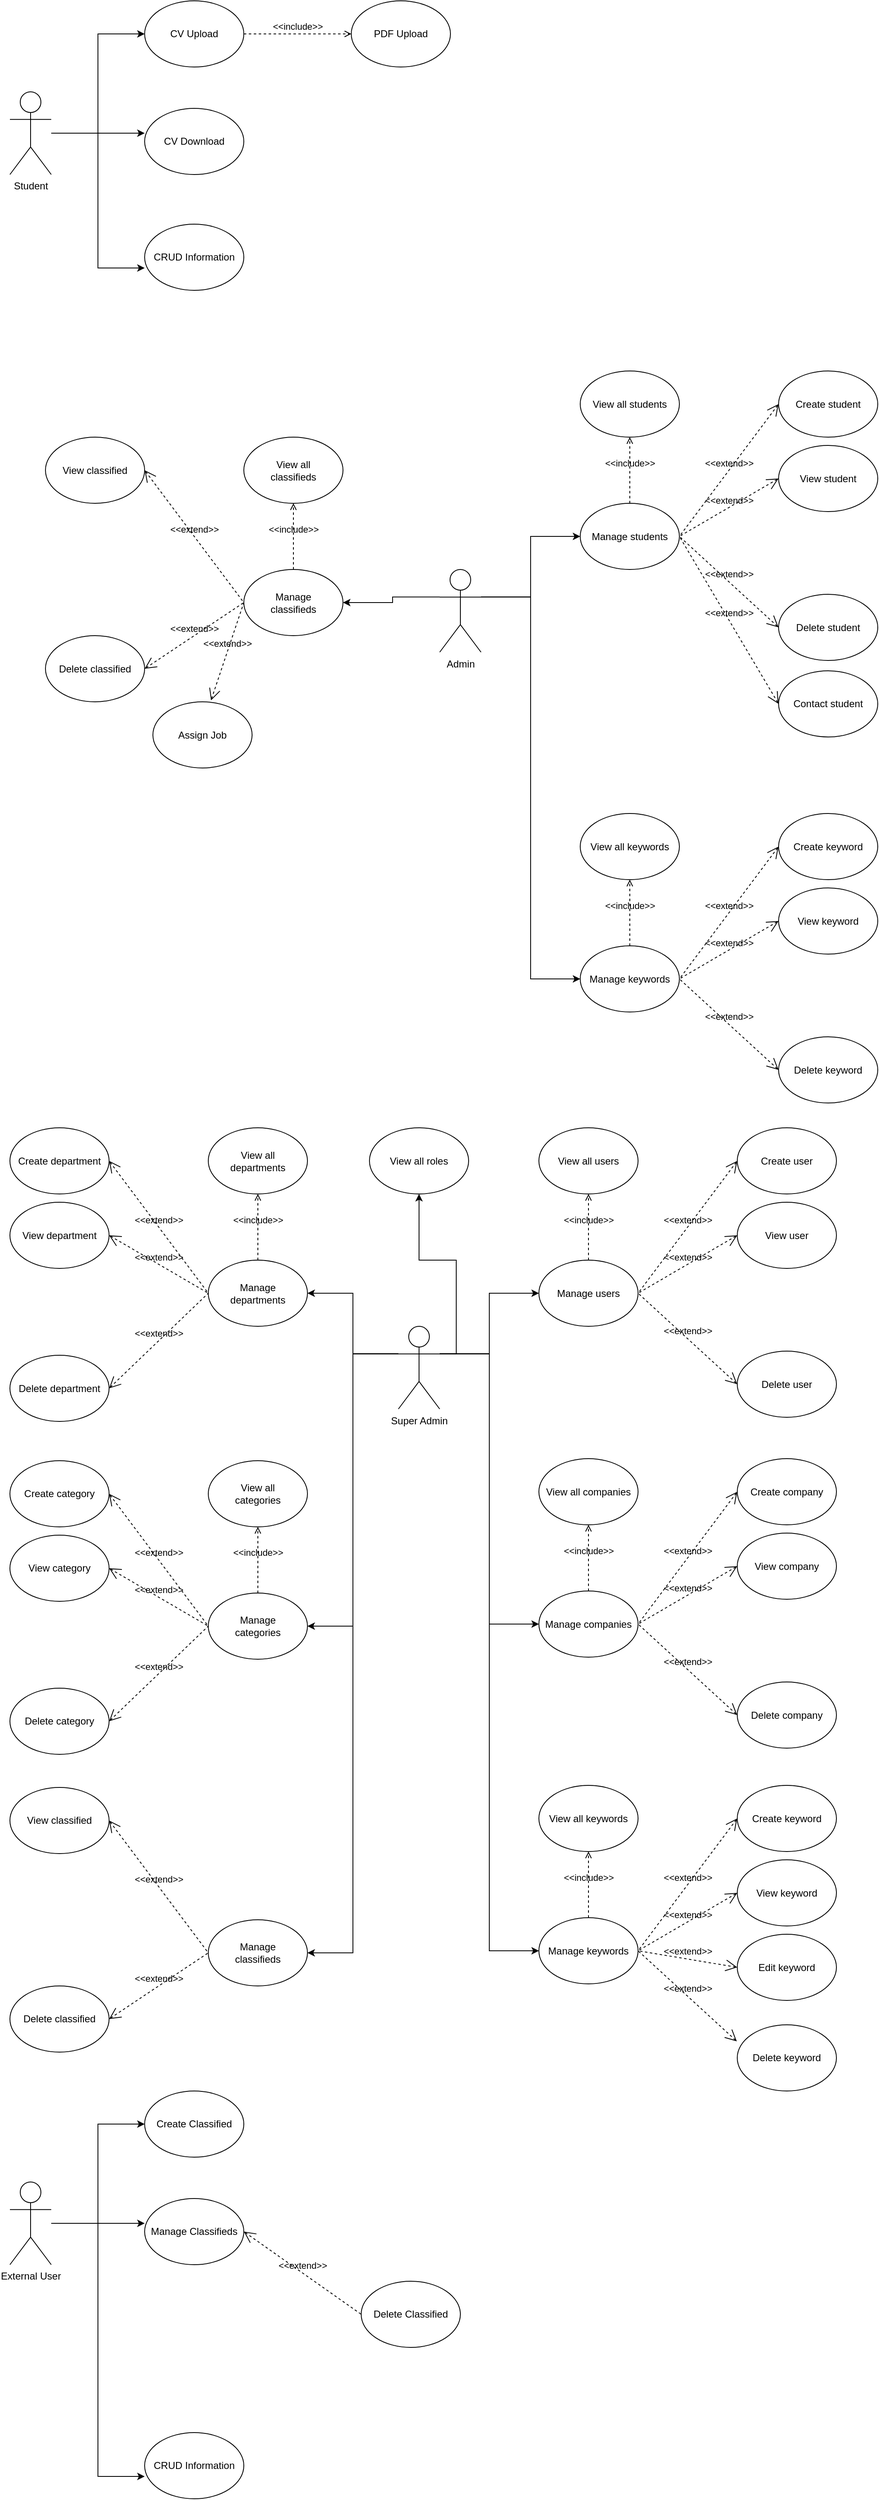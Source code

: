 <mxfile version="10.8.4" type="device"><diagram name="Page-1" id="e7e014a7-5840-1c2e-5031-d8a46d1fe8dd"><mxGraphModel dx="2563" dy="721" grid="1" gridSize="10" guides="1" tooltips="1" connect="1" arrows="1" fold="1" page="1" pageScale="1" pageWidth="1169" pageHeight="826" background="#ffffff" math="0" shadow="0"><root><mxCell id="0"/><mxCell id="1" parent="0"/><mxCell id="BRGTrVqruao4E9yqLF0h-58" style="edgeStyle=orthogonalEdgeStyle;rounded=0;orthogonalLoop=1;jettySize=auto;html=1;entryX=0;entryY=0.5;entryDx=0;entryDy=0;" parent="1" source="BRGTrVqruao4E9yqLF0h-42" target="BRGTrVqruao4E9yqLF0h-54" edge="1"><mxGeometry relative="1" as="geometry"/></mxCell><mxCell id="BRGTrVqruao4E9yqLF0h-59" style="edgeStyle=orthogonalEdgeStyle;rounded=0;orthogonalLoop=1;jettySize=auto;html=1;entryX=0;entryY=0.663;entryDx=0;entryDy=0;entryPerimeter=0;" parent="1" source="BRGTrVqruao4E9yqLF0h-42" target="BRGTrVqruao4E9yqLF0h-53" edge="1"><mxGeometry relative="1" as="geometry"/></mxCell><mxCell id="BRGTrVqruao4E9yqLF0h-61" style="edgeStyle=orthogonalEdgeStyle;rounded=0;orthogonalLoop=1;jettySize=auto;html=1;entryX=0;entryY=0.375;entryDx=0;entryDy=0;entryPerimeter=0;" parent="1" source="BRGTrVqruao4E9yqLF0h-42" target="BRGTrVqruao4E9yqLF0h-55" edge="1"><mxGeometry relative="1" as="geometry"/></mxCell><mxCell id="BRGTrVqruao4E9yqLF0h-42" value="Student" style="shape=umlActor;verticalLabelPosition=bottom;labelBackgroundColor=#ffffff;verticalAlign=top;html=1;" parent="1" vertex="1"><mxGeometry x="-1143" y="140" width="50" height="100" as="geometry"/></mxCell><mxCell id="BRGTrVqruao4E9yqLF0h-53" value="CRUD Information" style="ellipse;whiteSpace=wrap;html=1;" parent="1" vertex="1"><mxGeometry x="-980" y="300" width="120" height="80" as="geometry"/></mxCell><mxCell id="BRGTrVqruao4E9yqLF0h-54" value="CV Upload" style="ellipse;whiteSpace=wrap;html=1;" parent="1" vertex="1"><mxGeometry x="-980" y="30" width="120" height="80" as="geometry"/></mxCell><mxCell id="BRGTrVqruao4E9yqLF0h-55" value="&lt;div&gt;CV Download&lt;/div&gt;" style="ellipse;whiteSpace=wrap;html=1;" parent="1" vertex="1"><mxGeometry x="-980" y="160" width="120" height="80" as="geometry"/></mxCell><mxCell id="BRGTrVqruao4E9yqLF0h-63" value="PDF Upload" style="ellipse;whiteSpace=wrap;html=1;" parent="1" vertex="1"><mxGeometry x="-730" y="30" width="120" height="80" as="geometry"/></mxCell><mxCell id="BRGTrVqruao4E9yqLF0h-68" value="&amp;lt;&amp;lt;include&amp;gt;&amp;gt;" style="edgeStyle=none;html=1;endArrow=open;verticalAlign=bottom;dashed=1;labelBackgroundColor=none;" parent="1" edge="1"><mxGeometry width="160" relative="1" as="geometry"><mxPoint x="-860" y="70" as="sourcePoint"/><mxPoint x="-730" y="70" as="targetPoint"/></mxGeometry></mxCell><mxCell id="poXAN6P7dHMMo7zErkL7-93" style="edgeStyle=orthogonalEdgeStyle;rounded=0;orthogonalLoop=1;jettySize=auto;html=1;exitX=1;exitY=0.333;exitDx=0;exitDy=0;exitPerimeter=0;" parent="1" source="poXAN6P7dHMMo7zErkL7-2" target="poXAN6P7dHMMo7zErkL7-3" edge="1"><mxGeometry relative="1" as="geometry"/></mxCell><mxCell id="poXAN6P7dHMMo7zErkL7-94" style="edgeStyle=orthogonalEdgeStyle;rounded=0;orthogonalLoop=1;jettySize=auto;html=1;exitX=1;exitY=0.333;exitDx=0;exitDy=0;exitPerimeter=0;entryX=0;entryY=0.5;entryDx=0;entryDy=0;" parent="1" source="poXAN6P7dHMMo7zErkL7-2" target="poXAN6P7dHMMo7zErkL7-26" edge="1"><mxGeometry relative="1" as="geometry"/></mxCell><mxCell id="poXAN6P7dHMMo7zErkL7-95" style="edgeStyle=orthogonalEdgeStyle;rounded=0;orthogonalLoop=1;jettySize=auto;html=1;exitX=1;exitY=0.333;exitDx=0;exitDy=0;exitPerimeter=0;entryX=0;entryY=0.5;entryDx=0;entryDy=0;" parent="1" source="poXAN6P7dHMMo7zErkL7-2" target="poXAN6P7dHMMo7zErkL7-60" edge="1"><mxGeometry relative="1" as="geometry"/></mxCell><mxCell id="poXAN6P7dHMMo7zErkL7-96" style="edgeStyle=orthogonalEdgeStyle;rounded=0;orthogonalLoop=1;jettySize=auto;html=1;exitX=0;exitY=0.333;exitDx=0;exitDy=0;exitPerimeter=0;entryX=1;entryY=0.5;entryDx=0;entryDy=0;" parent="1" source="poXAN6P7dHMMo7zErkL7-2" target="poXAN6P7dHMMo7zErkL7-38" edge="1"><mxGeometry relative="1" as="geometry"/></mxCell><mxCell id="poXAN6P7dHMMo7zErkL7-97" style="edgeStyle=orthogonalEdgeStyle;rounded=0;orthogonalLoop=1;jettySize=auto;html=1;exitX=0;exitY=0.333;exitDx=0;exitDy=0;exitPerimeter=0;entryX=1;entryY=0.5;entryDx=0;entryDy=0;" parent="1" source="poXAN6P7dHMMo7zErkL7-2" target="poXAN6P7dHMMo7zErkL7-49" edge="1"><mxGeometry relative="1" as="geometry"/></mxCell><mxCell id="poXAN6P7dHMMo7zErkL7-100" style="edgeStyle=orthogonalEdgeStyle;rounded=0;orthogonalLoop=1;jettySize=auto;html=1;exitX=0;exitY=0.333;exitDx=0;exitDy=0;exitPerimeter=0;entryX=1;entryY=0.5;entryDx=0;entryDy=0;" parent="1" source="poXAN6P7dHMMo7zErkL7-2" target="poXAN6P7dHMMo7zErkL7-71" edge="1"><mxGeometry relative="1" as="geometry"/></mxCell><mxCell id="poXAN6P7dHMMo7zErkL7-102" style="edgeStyle=orthogonalEdgeStyle;rounded=0;orthogonalLoop=1;jettySize=auto;html=1;exitX=1;exitY=0.333;exitDx=0;exitDy=0;exitPerimeter=0;entryX=0.5;entryY=1;entryDx=0;entryDy=0;" parent="1" source="poXAN6P7dHMMo7zErkL7-2" target="poXAN6P7dHMMo7zErkL7-37" edge="1"><mxGeometry relative="1" as="geometry"/></mxCell><mxCell id="poXAN6P7dHMMo7zErkL7-2" value="Super Admin" style="shape=umlActor;verticalLabelPosition=bottom;labelBackgroundColor=#ffffff;verticalAlign=top;html=1;" parent="1" vertex="1"><mxGeometry x="-673" y="1632.5" width="50" height="100" as="geometry"/></mxCell><mxCell id="poXAN6P7dHMMo7zErkL7-3" value="Manage users" style="ellipse;whiteSpace=wrap;html=1;" parent="1" vertex="1"><mxGeometry x="-503" y="1552.5" width="120" height="80" as="geometry"/></mxCell><mxCell id="poXAN6P7dHMMo7zErkL7-4" value="Create user" style="ellipse;whiteSpace=wrap;html=1;" parent="1" vertex="1"><mxGeometry x="-263" y="1392.5" width="120" height="80" as="geometry"/></mxCell><mxCell id="poXAN6P7dHMMo7zErkL7-6" value="Delete user" style="ellipse;whiteSpace=wrap;html=1;" parent="1" vertex="1"><mxGeometry x="-263" y="1662.5" width="120" height="80" as="geometry"/></mxCell><mxCell id="poXAN6P7dHMMo7zErkL7-7" value="View all users" style="ellipse;whiteSpace=wrap;html=1;" parent="1" vertex="1"><mxGeometry x="-503" y="1392.5" width="120" height="80" as="geometry"/></mxCell><mxCell id="poXAN6P7dHMMo7zErkL7-8" value="View user" style="ellipse;whiteSpace=wrap;html=1;" parent="1" vertex="1"><mxGeometry x="-263" y="1482.5" width="120" height="80" as="geometry"/></mxCell><mxCell id="poXAN6P7dHMMo7zErkL7-20" value="&amp;lt;&amp;lt;extend&amp;gt;&amp;gt;" style="edgeStyle=none;html=1;startArrow=open;endArrow=none;startSize=12;verticalAlign=bottom;dashed=1;labelBackgroundColor=none;entryX=1;entryY=0.5;entryDx=0;entryDy=0;exitX=0;exitY=0.5;exitDx=0;exitDy=0;" parent="1" source="poXAN6P7dHMMo7zErkL7-4" target="poXAN6P7dHMMo7zErkL7-3" edge="1"><mxGeometry width="160" relative="1" as="geometry"><mxPoint x="-523" y="1362.5" as="sourcePoint"/><mxPoint x="-383" y="1362.5" as="targetPoint"/></mxGeometry></mxCell><mxCell id="poXAN6P7dHMMo7zErkL7-21" value="&amp;lt;&amp;lt;extend&amp;gt;&amp;gt;" style="edgeStyle=none;html=1;startArrow=open;endArrow=none;startSize=12;verticalAlign=bottom;dashed=1;labelBackgroundColor=none;entryX=1;entryY=0.5;entryDx=0;entryDy=0;exitX=0;exitY=0.5;exitDx=0;exitDy=0;" parent="1" source="poXAN6P7dHMMo7zErkL7-8" target="poXAN6P7dHMMo7zErkL7-3" edge="1"><mxGeometry width="160" relative="1" as="geometry"><mxPoint x="-293" y="1442.5" as="sourcePoint"/><mxPoint x="-373" y="1602.5" as="targetPoint"/></mxGeometry></mxCell><mxCell id="poXAN6P7dHMMo7zErkL7-23" value="&amp;lt;&amp;lt;extend&amp;gt;&amp;gt;" style="edgeStyle=none;html=1;startArrow=open;endArrow=none;startSize=12;verticalAlign=bottom;dashed=1;labelBackgroundColor=none;entryX=1;entryY=0.5;entryDx=0;entryDy=0;exitX=0;exitY=0.5;exitDx=0;exitDy=0;" parent="1" source="poXAN6P7dHMMo7zErkL7-6" target="poXAN6P7dHMMo7zErkL7-3" edge="1"><mxGeometry width="160" relative="1" as="geometry"><mxPoint x="-293" y="1622.5" as="sourcePoint"/><mxPoint x="-373" y="1602.5" as="targetPoint"/></mxGeometry></mxCell><mxCell id="poXAN6P7dHMMo7zErkL7-25" value="&amp;lt;&amp;lt;include&amp;gt;&amp;gt;" style="edgeStyle=none;html=1;endArrow=open;verticalAlign=bottom;dashed=1;labelBackgroundColor=none;exitX=0.5;exitY=0;exitDx=0;exitDy=0;entryX=0.5;entryY=1;entryDx=0;entryDy=0;" parent="1" source="poXAN6P7dHMMo7zErkL7-3" target="poXAN6P7dHMMo7zErkL7-7" edge="1"><mxGeometry width="160" relative="1" as="geometry"><mxPoint x="-433" y="1322" as="sourcePoint"/><mxPoint x="-303" y="1322" as="targetPoint"/></mxGeometry></mxCell><mxCell id="poXAN6P7dHMMo7zErkL7-26" value="Manage companies" style="ellipse;whiteSpace=wrap;html=1;" parent="1" vertex="1"><mxGeometry x="-503" y="1952.5" width="120" height="80" as="geometry"/></mxCell><mxCell id="poXAN6P7dHMMo7zErkL7-27" value="Create company" style="ellipse;whiteSpace=wrap;html=1;" parent="1" vertex="1"><mxGeometry x="-263" y="1792.5" width="120" height="80" as="geometry"/></mxCell><mxCell id="poXAN6P7dHMMo7zErkL7-29" value="Delete company" style="ellipse;whiteSpace=wrap;html=1;" parent="1" vertex="1"><mxGeometry x="-263" y="2062.5" width="120" height="80" as="geometry"/></mxCell><mxCell id="poXAN6P7dHMMo7zErkL7-30" value="View all companies" style="ellipse;whiteSpace=wrap;html=1;" parent="1" vertex="1"><mxGeometry x="-503" y="1792.5" width="120" height="80" as="geometry"/></mxCell><mxCell id="poXAN6P7dHMMo7zErkL7-31" value="View company" style="ellipse;whiteSpace=wrap;html=1;" parent="1" vertex="1"><mxGeometry x="-263" y="1882.5" width="120" height="80" as="geometry"/></mxCell><mxCell id="poXAN6P7dHMMo7zErkL7-32" value="&amp;lt;&amp;lt;extend&amp;gt;&amp;gt;" style="edgeStyle=none;html=1;startArrow=open;endArrow=none;startSize=12;verticalAlign=bottom;dashed=1;labelBackgroundColor=none;entryX=1;entryY=0.5;entryDx=0;entryDy=0;exitX=0;exitY=0.5;exitDx=0;exitDy=0;" parent="1" source="poXAN6P7dHMMo7zErkL7-27" target="poXAN6P7dHMMo7zErkL7-26" edge="1"><mxGeometry width="160" relative="1" as="geometry"><mxPoint x="-523" y="1762.5" as="sourcePoint"/><mxPoint x="-383" y="1762.5" as="targetPoint"/></mxGeometry></mxCell><mxCell id="poXAN6P7dHMMo7zErkL7-33" value="&amp;lt;&amp;lt;extend&amp;gt;&amp;gt;" style="edgeStyle=none;html=1;startArrow=open;endArrow=none;startSize=12;verticalAlign=bottom;dashed=1;labelBackgroundColor=none;entryX=1;entryY=0.5;entryDx=0;entryDy=0;exitX=0;exitY=0.5;exitDx=0;exitDy=0;" parent="1" source="poXAN6P7dHMMo7zErkL7-31" target="poXAN6P7dHMMo7zErkL7-26" edge="1"><mxGeometry width="160" relative="1" as="geometry"><mxPoint x="-293" y="1842.5" as="sourcePoint"/><mxPoint x="-373" y="2002.5" as="targetPoint"/></mxGeometry></mxCell><mxCell id="poXAN6P7dHMMo7zErkL7-35" value="&amp;lt;&amp;lt;extend&amp;gt;&amp;gt;" style="edgeStyle=none;html=1;startArrow=open;endArrow=none;startSize=12;verticalAlign=bottom;dashed=1;labelBackgroundColor=none;entryX=1;entryY=0.5;entryDx=0;entryDy=0;exitX=0;exitY=0.5;exitDx=0;exitDy=0;" parent="1" source="poXAN6P7dHMMo7zErkL7-29" target="poXAN6P7dHMMo7zErkL7-26" edge="1"><mxGeometry width="160" relative="1" as="geometry"><mxPoint x="-293" y="2022.5" as="sourcePoint"/><mxPoint x="-373" y="2002.5" as="targetPoint"/></mxGeometry></mxCell><mxCell id="poXAN6P7dHMMo7zErkL7-36" value="&amp;lt;&amp;lt;include&amp;gt;&amp;gt;" style="edgeStyle=none;html=1;endArrow=open;verticalAlign=bottom;dashed=1;labelBackgroundColor=none;exitX=0.5;exitY=0;exitDx=0;exitDy=0;entryX=0.5;entryY=1;entryDx=0;entryDy=0;" parent="1" source="poXAN6P7dHMMo7zErkL7-26" target="poXAN6P7dHMMo7zErkL7-30" edge="1"><mxGeometry width="160" relative="1" as="geometry"><mxPoint x="-433" y="1722" as="sourcePoint"/><mxPoint x="-303" y="1722" as="targetPoint"/></mxGeometry></mxCell><mxCell id="poXAN6P7dHMMo7zErkL7-37" value="View all roles" style="ellipse;whiteSpace=wrap;html=1;" parent="1" vertex="1"><mxGeometry x="-708" y="1392.5" width="120" height="80" as="geometry"/></mxCell><mxCell id="poXAN6P7dHMMo7zErkL7-38" value="Manage&lt;br&gt;departments" style="ellipse;whiteSpace=wrap;html=1;" parent="1" vertex="1"><mxGeometry x="-903" y="1552.5" width="120" height="80" as="geometry"/></mxCell><mxCell id="poXAN6P7dHMMo7zErkL7-39" value="Create department" style="ellipse;whiteSpace=wrap;html=1;" parent="1" vertex="1"><mxGeometry x="-1143" y="1392.5" width="120" height="80" as="geometry"/></mxCell><mxCell id="poXAN6P7dHMMo7zErkL7-41" value="Delete department" style="ellipse;whiteSpace=wrap;html=1;" parent="1" vertex="1"><mxGeometry x="-1143" y="1667.5" width="120" height="80" as="geometry"/></mxCell><mxCell id="poXAN6P7dHMMo7zErkL7-42" value="View all&lt;br&gt;departments" style="ellipse;whiteSpace=wrap;html=1;" parent="1" vertex="1"><mxGeometry x="-903" y="1392.5" width="120" height="80" as="geometry"/></mxCell><mxCell id="poXAN6P7dHMMo7zErkL7-43" value="View department" style="ellipse;whiteSpace=wrap;html=1;" parent="1" vertex="1"><mxGeometry x="-1143" y="1482.5" width="120" height="80" as="geometry"/></mxCell><mxCell id="poXAN6P7dHMMo7zErkL7-44" value="&amp;lt;&amp;lt;extend&amp;gt;&amp;gt;" style="edgeStyle=none;html=1;startArrow=open;endArrow=none;startSize=12;verticalAlign=bottom;dashed=1;labelBackgroundColor=none;entryX=0;entryY=0.5;entryDx=0;entryDy=0;exitX=1;exitY=0.5;exitDx=0;exitDy=0;" parent="1" source="poXAN6P7dHMMo7zErkL7-39" target="poXAN6P7dHMMo7zErkL7-38" edge="1"><mxGeometry width="160" relative="1" as="geometry"><mxPoint x="-923" y="1362.5" as="sourcePoint"/><mxPoint x="-783" y="1362.5" as="targetPoint"/></mxGeometry></mxCell><mxCell id="poXAN6P7dHMMo7zErkL7-45" value="&amp;lt;&amp;lt;extend&amp;gt;&amp;gt;" style="edgeStyle=none;html=1;startArrow=open;endArrow=none;startSize=12;verticalAlign=bottom;dashed=1;labelBackgroundColor=none;entryX=0;entryY=0.5;entryDx=0;entryDy=0;exitX=1;exitY=0.5;exitDx=0;exitDy=0;" parent="1" source="poXAN6P7dHMMo7zErkL7-43" target="poXAN6P7dHMMo7zErkL7-38" edge="1"><mxGeometry width="160" relative="1" as="geometry"><mxPoint x="-693" y="1442.5" as="sourcePoint"/><mxPoint x="-773" y="1602.5" as="targetPoint"/></mxGeometry></mxCell><mxCell id="poXAN6P7dHMMo7zErkL7-47" value="&amp;lt;&amp;lt;extend&amp;gt;&amp;gt;" style="edgeStyle=none;html=1;startArrow=open;endArrow=none;startSize=12;verticalAlign=bottom;dashed=1;labelBackgroundColor=none;entryX=0;entryY=0.5;entryDx=0;entryDy=0;exitX=1;exitY=0.5;exitDx=0;exitDy=0;" parent="1" source="poXAN6P7dHMMo7zErkL7-41" target="poXAN6P7dHMMo7zErkL7-38" edge="1"><mxGeometry width="160" relative="1" as="geometry"><mxPoint x="-693" y="1622.5" as="sourcePoint"/><mxPoint x="-773" y="1602.5" as="targetPoint"/></mxGeometry></mxCell><mxCell id="poXAN6P7dHMMo7zErkL7-48" value="&amp;lt;&amp;lt;include&amp;gt;&amp;gt;" style="edgeStyle=none;html=1;endArrow=open;verticalAlign=bottom;dashed=1;labelBackgroundColor=none;exitX=0.5;exitY=0;exitDx=0;exitDy=0;entryX=0.5;entryY=1;entryDx=0;entryDy=0;" parent="1" source="poXAN6P7dHMMo7zErkL7-38" target="poXAN6P7dHMMo7zErkL7-42" edge="1"><mxGeometry width="160" relative="1" as="geometry"><mxPoint x="-833" y="1322" as="sourcePoint"/><mxPoint x="-703" y="1322" as="targetPoint"/></mxGeometry></mxCell><mxCell id="poXAN6P7dHMMo7zErkL7-49" value="Manage&lt;br&gt;categories" style="ellipse;whiteSpace=wrap;html=1;" parent="1" vertex="1"><mxGeometry x="-903" y="1955" width="120" height="80" as="geometry"/></mxCell><mxCell id="poXAN6P7dHMMo7zErkL7-50" value="Create category" style="ellipse;whiteSpace=wrap;html=1;" parent="1" vertex="1"><mxGeometry x="-1143" y="1795" width="120" height="80" as="geometry"/></mxCell><mxCell id="poXAN6P7dHMMo7zErkL7-52" value="Delete category" style="ellipse;whiteSpace=wrap;html=1;" parent="1" vertex="1"><mxGeometry x="-1143" y="2070" width="120" height="80" as="geometry"/></mxCell><mxCell id="poXAN6P7dHMMo7zErkL7-53" value="View all&lt;br&gt;categories" style="ellipse;whiteSpace=wrap;html=1;" parent="1" vertex="1"><mxGeometry x="-903" y="1795" width="120" height="80" as="geometry"/></mxCell><mxCell id="poXAN6P7dHMMo7zErkL7-54" value="View category" style="ellipse;whiteSpace=wrap;html=1;" parent="1" vertex="1"><mxGeometry x="-1143" y="1885" width="120" height="80" as="geometry"/></mxCell><mxCell id="poXAN6P7dHMMo7zErkL7-55" value="&amp;lt;&amp;lt;extend&amp;gt;&amp;gt;" style="edgeStyle=none;html=1;startArrow=open;endArrow=none;startSize=12;verticalAlign=bottom;dashed=1;labelBackgroundColor=none;entryX=0;entryY=0.5;entryDx=0;entryDy=0;exitX=1;exitY=0.5;exitDx=0;exitDy=0;" parent="1" source="poXAN6P7dHMMo7zErkL7-50" target="poXAN6P7dHMMo7zErkL7-49" edge="1"><mxGeometry width="160" relative="1" as="geometry"><mxPoint x="-923" y="1765" as="sourcePoint"/><mxPoint x="-783" y="1765" as="targetPoint"/></mxGeometry></mxCell><mxCell id="poXAN6P7dHMMo7zErkL7-56" value="&amp;lt;&amp;lt;extend&amp;gt;&amp;gt;" style="edgeStyle=none;html=1;startArrow=open;endArrow=none;startSize=12;verticalAlign=bottom;dashed=1;labelBackgroundColor=none;entryX=0;entryY=0.5;entryDx=0;entryDy=0;exitX=1;exitY=0.5;exitDx=0;exitDy=0;" parent="1" source="poXAN6P7dHMMo7zErkL7-54" target="poXAN6P7dHMMo7zErkL7-49" edge="1"><mxGeometry width="160" relative="1" as="geometry"><mxPoint x="-693" y="1845" as="sourcePoint"/><mxPoint x="-773" y="2005" as="targetPoint"/></mxGeometry></mxCell><mxCell id="poXAN6P7dHMMo7zErkL7-58" value="&amp;lt;&amp;lt;extend&amp;gt;&amp;gt;" style="edgeStyle=none;html=1;startArrow=open;endArrow=none;startSize=12;verticalAlign=bottom;dashed=1;labelBackgroundColor=none;entryX=0;entryY=0.5;entryDx=0;entryDy=0;exitX=1;exitY=0.5;exitDx=0;exitDy=0;" parent="1" source="poXAN6P7dHMMo7zErkL7-52" target="poXAN6P7dHMMo7zErkL7-49" edge="1"><mxGeometry width="160" relative="1" as="geometry"><mxPoint x="-693" y="2025" as="sourcePoint"/><mxPoint x="-773" y="2005" as="targetPoint"/></mxGeometry></mxCell><mxCell id="poXAN6P7dHMMo7zErkL7-59" value="&amp;lt;&amp;lt;include&amp;gt;&amp;gt;" style="edgeStyle=none;html=1;endArrow=open;verticalAlign=bottom;dashed=1;labelBackgroundColor=none;exitX=0.5;exitY=0;exitDx=0;exitDy=0;entryX=0.5;entryY=1;entryDx=0;entryDy=0;" parent="1" source="poXAN6P7dHMMo7zErkL7-49" target="poXAN6P7dHMMo7zErkL7-53" edge="1"><mxGeometry width="160" relative="1" as="geometry"><mxPoint x="-833" y="1724.5" as="sourcePoint"/><mxPoint x="-703" y="1724.5" as="targetPoint"/></mxGeometry></mxCell><mxCell id="poXAN6P7dHMMo7zErkL7-60" value="Manage keywords" style="ellipse;whiteSpace=wrap;html=1;" parent="1" vertex="1"><mxGeometry x="-503" y="2347.5" width="120" height="80" as="geometry"/></mxCell><mxCell id="poXAN6P7dHMMo7zErkL7-61" value="Create keyword" style="ellipse;whiteSpace=wrap;html=1;" parent="1" vertex="1"><mxGeometry x="-263" y="2187.5" width="120" height="80" as="geometry"/></mxCell><mxCell id="poXAN6P7dHMMo7zErkL7-62" value="Edit keyword" style="ellipse;whiteSpace=wrap;html=1;" parent="1" vertex="1"><mxGeometry x="-263" y="2367.5" width="120" height="80" as="geometry"/></mxCell><mxCell id="poXAN6P7dHMMo7zErkL7-63" value="Delete keyword" style="ellipse;whiteSpace=wrap;html=1;" parent="1" vertex="1"><mxGeometry x="-263" y="2477" width="120" height="80" as="geometry"/></mxCell><mxCell id="poXAN6P7dHMMo7zErkL7-64" value="View all keywords" style="ellipse;whiteSpace=wrap;html=1;" parent="1" vertex="1"><mxGeometry x="-503" y="2187.5" width="120" height="80" as="geometry"/></mxCell><mxCell id="poXAN6P7dHMMo7zErkL7-65" value="View keyword" style="ellipse;whiteSpace=wrap;html=1;" parent="1" vertex="1"><mxGeometry x="-263" y="2277.5" width="120" height="80" as="geometry"/></mxCell><mxCell id="poXAN6P7dHMMo7zErkL7-66" value="&amp;lt;&amp;lt;extend&amp;gt;&amp;gt;" style="edgeStyle=none;html=1;startArrow=open;endArrow=none;startSize=12;verticalAlign=bottom;dashed=1;labelBackgroundColor=none;entryX=1;entryY=0.5;entryDx=0;entryDy=0;exitX=0;exitY=0.5;exitDx=0;exitDy=0;" parent="1" source="poXAN6P7dHMMo7zErkL7-61" target="poXAN6P7dHMMo7zErkL7-60" edge="1"><mxGeometry width="160" relative="1" as="geometry"><mxPoint x="-523" y="2157.5" as="sourcePoint"/><mxPoint x="-383" y="2157.5" as="targetPoint"/></mxGeometry></mxCell><mxCell id="poXAN6P7dHMMo7zErkL7-67" value="&amp;lt;&amp;lt;extend&amp;gt;&amp;gt;" style="edgeStyle=none;html=1;startArrow=open;endArrow=none;startSize=12;verticalAlign=bottom;dashed=1;labelBackgroundColor=none;entryX=1;entryY=0.5;entryDx=0;entryDy=0;exitX=0;exitY=0.5;exitDx=0;exitDy=0;" parent="1" source="poXAN6P7dHMMo7zErkL7-65" target="poXAN6P7dHMMo7zErkL7-60" edge="1"><mxGeometry width="160" relative="1" as="geometry"><mxPoint x="-293" y="2237.5" as="sourcePoint"/><mxPoint x="-373" y="2397.5" as="targetPoint"/></mxGeometry></mxCell><mxCell id="poXAN6P7dHMMo7zErkL7-68" value="&amp;lt;&amp;lt;extend&amp;gt;&amp;gt;" style="edgeStyle=none;html=1;startArrow=open;endArrow=none;startSize=12;verticalAlign=bottom;dashed=1;labelBackgroundColor=none;entryX=1;entryY=0.5;entryDx=0;entryDy=0;exitX=0;exitY=0.5;exitDx=0;exitDy=0;" parent="1" source="poXAN6P7dHMMo7zErkL7-62" target="poXAN6P7dHMMo7zErkL7-60" edge="1"><mxGeometry width="160" relative="1" as="geometry"><mxPoint x="-293" y="2327.5" as="sourcePoint"/><mxPoint x="-373" y="2397.5" as="targetPoint"/></mxGeometry></mxCell><mxCell id="poXAN6P7dHMMo7zErkL7-69" value="&amp;lt;&amp;lt;extend&amp;gt;&amp;gt;" style="edgeStyle=none;html=1;startArrow=open;endArrow=none;startSize=12;verticalAlign=bottom;dashed=1;labelBackgroundColor=none;entryX=1;entryY=0.5;entryDx=0;entryDy=0;exitX=0;exitY=0.5;exitDx=0;exitDy=0;" parent="1" target="poXAN6P7dHMMo7zErkL7-60" edge="1"><mxGeometry width="160" relative="1" as="geometry"><mxPoint x="-263.5" y="2497" as="sourcePoint"/><mxPoint x="-373" y="2397.5" as="targetPoint"/></mxGeometry></mxCell><mxCell id="poXAN6P7dHMMo7zErkL7-70" value="&amp;lt;&amp;lt;include&amp;gt;&amp;gt;" style="edgeStyle=none;html=1;endArrow=open;verticalAlign=bottom;dashed=1;labelBackgroundColor=none;exitX=0.5;exitY=0;exitDx=0;exitDy=0;entryX=0.5;entryY=1;entryDx=0;entryDy=0;" parent="1" source="poXAN6P7dHMMo7zErkL7-60" target="poXAN6P7dHMMo7zErkL7-64" edge="1"><mxGeometry width="160" relative="1" as="geometry"><mxPoint x="-433" y="2117" as="sourcePoint"/><mxPoint x="-303" y="2117" as="targetPoint"/></mxGeometry></mxCell><mxCell id="poXAN6P7dHMMo7zErkL7-71" value="Manage&lt;br&gt;classifieds" style="ellipse;whiteSpace=wrap;html=1;" parent="1" vertex="1"><mxGeometry x="-903" y="2350" width="120" height="80" as="geometry"/></mxCell><mxCell id="poXAN6P7dHMMo7zErkL7-74" value="Delete classified" style="ellipse;whiteSpace=wrap;html=1;" parent="1" vertex="1"><mxGeometry x="-1143" y="2430" width="120" height="80" as="geometry"/></mxCell><mxCell id="poXAN6P7dHMMo7zErkL7-76" value="View classified" style="ellipse;whiteSpace=wrap;html=1;" parent="1" vertex="1"><mxGeometry x="-1143" y="2190" width="120" height="80" as="geometry"/></mxCell><mxCell id="poXAN6P7dHMMo7zErkL7-78" value="&amp;lt;&amp;lt;extend&amp;gt;&amp;gt;" style="edgeStyle=none;html=1;startArrow=open;endArrow=none;startSize=12;verticalAlign=bottom;dashed=1;labelBackgroundColor=none;entryX=0;entryY=0.5;entryDx=0;entryDy=0;exitX=1;exitY=0.5;exitDx=0;exitDy=0;" parent="1" source="poXAN6P7dHMMo7zErkL7-76" target="poXAN6P7dHMMo7zErkL7-71" edge="1"><mxGeometry width="160" relative="1" as="geometry"><mxPoint x="-693" y="2240" as="sourcePoint"/><mxPoint x="-773" y="2400" as="targetPoint"/></mxGeometry></mxCell><mxCell id="poXAN6P7dHMMo7zErkL7-80" value="&amp;lt;&amp;lt;extend&amp;gt;&amp;gt;" style="edgeStyle=none;html=1;startArrow=open;endArrow=none;startSize=12;verticalAlign=bottom;dashed=1;labelBackgroundColor=none;entryX=0;entryY=0.5;entryDx=0;entryDy=0;exitX=1;exitY=0.5;exitDx=0;exitDy=0;" parent="1" source="poXAN6P7dHMMo7zErkL7-74" target="poXAN6P7dHMMo7zErkL7-71" edge="1"><mxGeometry width="160" relative="1" as="geometry"><mxPoint x="-693" y="2420" as="sourcePoint"/><mxPoint x="-773" y="2400" as="targetPoint"/></mxGeometry></mxCell><mxCell id="eZ9iJlIZPYbuhSasGvN7-1" style="edgeStyle=orthogonalEdgeStyle;rounded=0;orthogonalLoop=1;jettySize=auto;html=1;exitX=1;exitY=0.333;exitDx=0;exitDy=0;exitPerimeter=0;" parent="1" source="eZ9iJlIZPYbuhSasGvN7-8" target="eZ9iJlIZPYbuhSasGvN7-9" edge="1"><mxGeometry relative="1" as="geometry"/></mxCell><mxCell id="eZ9iJlIZPYbuhSasGvN7-3" style="edgeStyle=orthogonalEdgeStyle;rounded=0;orthogonalLoop=1;jettySize=auto;html=1;exitX=1;exitY=0.333;exitDx=0;exitDy=0;exitPerimeter=0;entryX=0;entryY=0.5;entryDx=0;entryDy=0;" parent="1" source="eZ9iJlIZPYbuhSasGvN7-8" target="eZ9iJlIZPYbuhSasGvN7-54" edge="1"><mxGeometry relative="1" as="geometry"/></mxCell><mxCell id="eZ9iJlIZPYbuhSasGvN7-6" style="edgeStyle=orthogonalEdgeStyle;rounded=0;orthogonalLoop=1;jettySize=auto;html=1;exitX=0;exitY=0.333;exitDx=0;exitDy=0;exitPerimeter=0;entryX=1;entryY=0.5;entryDx=0;entryDy=0;" parent="1" source="eZ9iJlIZPYbuhSasGvN7-8" target="eZ9iJlIZPYbuhSasGvN7-65" edge="1"><mxGeometry relative="1" as="geometry"><Array as="points"><mxPoint x="-680" y="751"/><mxPoint x="-680" y="757"/></Array></mxGeometry></mxCell><mxCell id="eZ9iJlIZPYbuhSasGvN7-8" value="Admin" style="shape=umlActor;verticalLabelPosition=bottom;labelBackgroundColor=#ffffff;verticalAlign=top;html=1;" parent="1" vertex="1"><mxGeometry x="-623" y="717.5" width="50" height="100" as="geometry"/></mxCell><mxCell id="eZ9iJlIZPYbuhSasGvN7-9" value="Manage students" style="ellipse;whiteSpace=wrap;html=1;" parent="1" vertex="1"><mxGeometry x="-453" y="637.5" width="120" height="80" as="geometry"/></mxCell><mxCell id="eZ9iJlIZPYbuhSasGvN7-10" value="Create student" style="ellipse;whiteSpace=wrap;html=1;" parent="1" vertex="1"><mxGeometry x="-213" y="477.5" width="120" height="80" as="geometry"/></mxCell><mxCell id="eZ9iJlIZPYbuhSasGvN7-12" value="Delete student" style="ellipse;whiteSpace=wrap;html=1;" parent="1" vertex="1"><mxGeometry x="-213" y="747.5" width="120" height="80" as="geometry"/></mxCell><mxCell id="eZ9iJlIZPYbuhSasGvN7-13" value="View all students" style="ellipse;whiteSpace=wrap;html=1;" parent="1" vertex="1"><mxGeometry x="-453" y="477.5" width="120" height="80" as="geometry"/></mxCell><mxCell id="eZ9iJlIZPYbuhSasGvN7-14" value="View student" style="ellipse;whiteSpace=wrap;html=1;" parent="1" vertex="1"><mxGeometry x="-213" y="567.5" width="120" height="80" as="geometry"/></mxCell><mxCell id="eZ9iJlIZPYbuhSasGvN7-15" value="&amp;lt;&amp;lt;extend&amp;gt;&amp;gt;" style="edgeStyle=none;html=1;startArrow=open;endArrow=none;startSize=12;verticalAlign=bottom;dashed=1;labelBackgroundColor=none;entryX=1;entryY=0.5;entryDx=0;entryDy=0;exitX=0;exitY=0.5;exitDx=0;exitDy=0;" parent="1" source="eZ9iJlIZPYbuhSasGvN7-10" target="eZ9iJlIZPYbuhSasGvN7-9" edge="1"><mxGeometry width="160" relative="1" as="geometry"><mxPoint x="-473" y="447.5" as="sourcePoint"/><mxPoint x="-333" y="447.5" as="targetPoint"/></mxGeometry></mxCell><mxCell id="eZ9iJlIZPYbuhSasGvN7-16" value="&amp;lt;&amp;lt;extend&amp;gt;&amp;gt;" style="edgeStyle=none;html=1;startArrow=open;endArrow=none;startSize=12;verticalAlign=bottom;dashed=1;labelBackgroundColor=none;entryX=1;entryY=0.5;entryDx=0;entryDy=0;exitX=0;exitY=0.5;exitDx=0;exitDy=0;" parent="1" source="eZ9iJlIZPYbuhSasGvN7-14" target="eZ9iJlIZPYbuhSasGvN7-9" edge="1"><mxGeometry width="160" relative="1" as="geometry"><mxPoint x="-243" y="527.5" as="sourcePoint"/><mxPoint x="-323" y="687.5" as="targetPoint"/></mxGeometry></mxCell><mxCell id="eZ9iJlIZPYbuhSasGvN7-18" value="&amp;lt;&amp;lt;extend&amp;gt;&amp;gt;" style="edgeStyle=none;html=1;startArrow=open;endArrow=none;startSize=12;verticalAlign=bottom;dashed=1;labelBackgroundColor=none;entryX=1;entryY=0.5;entryDx=0;entryDy=0;exitX=0;exitY=0.5;exitDx=0;exitDy=0;" parent="1" source="eZ9iJlIZPYbuhSasGvN7-12" target="eZ9iJlIZPYbuhSasGvN7-9" edge="1"><mxGeometry width="160" relative="1" as="geometry"><mxPoint x="-243" y="707.5" as="sourcePoint"/><mxPoint x="-323" y="687.5" as="targetPoint"/></mxGeometry></mxCell><mxCell id="eZ9iJlIZPYbuhSasGvN7-19" value="&amp;lt;&amp;lt;include&amp;gt;&amp;gt;" style="edgeStyle=none;html=1;endArrow=open;verticalAlign=bottom;dashed=1;labelBackgroundColor=none;exitX=0.5;exitY=0;exitDx=0;exitDy=0;entryX=0.5;entryY=1;entryDx=0;entryDy=0;" parent="1" source="eZ9iJlIZPYbuhSasGvN7-9" target="eZ9iJlIZPYbuhSasGvN7-13" edge="1"><mxGeometry width="160" relative="1" as="geometry"><mxPoint x="-383" y="407" as="sourcePoint"/><mxPoint x="-253" y="407" as="targetPoint"/></mxGeometry></mxCell><mxCell id="eZ9iJlIZPYbuhSasGvN7-54" value="Manage keywords" style="ellipse;whiteSpace=wrap;html=1;" parent="1" vertex="1"><mxGeometry x="-453" y="1172.5" width="120" height="80" as="geometry"/></mxCell><mxCell id="eZ9iJlIZPYbuhSasGvN7-55" value="Create keyword" style="ellipse;whiteSpace=wrap;html=1;" parent="1" vertex="1"><mxGeometry x="-213" y="1012.5" width="120" height="80" as="geometry"/></mxCell><mxCell id="eZ9iJlIZPYbuhSasGvN7-57" value="Delete keyword" style="ellipse;whiteSpace=wrap;html=1;" parent="1" vertex="1"><mxGeometry x="-213" y="1282.5" width="120" height="80" as="geometry"/></mxCell><mxCell id="eZ9iJlIZPYbuhSasGvN7-58" value="View all keywords" style="ellipse;whiteSpace=wrap;html=1;" parent="1" vertex="1"><mxGeometry x="-453" y="1012.5" width="120" height="80" as="geometry"/></mxCell><mxCell id="eZ9iJlIZPYbuhSasGvN7-59" value="View keyword" style="ellipse;whiteSpace=wrap;html=1;" parent="1" vertex="1"><mxGeometry x="-213" y="1102.5" width="120" height="80" as="geometry"/></mxCell><mxCell id="eZ9iJlIZPYbuhSasGvN7-60" value="&amp;lt;&amp;lt;extend&amp;gt;&amp;gt;" style="edgeStyle=none;html=1;startArrow=open;endArrow=none;startSize=12;verticalAlign=bottom;dashed=1;labelBackgroundColor=none;entryX=1;entryY=0.5;entryDx=0;entryDy=0;exitX=0;exitY=0.5;exitDx=0;exitDy=0;" parent="1" source="eZ9iJlIZPYbuhSasGvN7-55" target="eZ9iJlIZPYbuhSasGvN7-54" edge="1"><mxGeometry width="160" relative="1" as="geometry"><mxPoint x="-473" y="982.5" as="sourcePoint"/><mxPoint x="-333" y="982.5" as="targetPoint"/></mxGeometry></mxCell><mxCell id="eZ9iJlIZPYbuhSasGvN7-61" value="&amp;lt;&amp;lt;extend&amp;gt;&amp;gt;" style="edgeStyle=none;html=1;startArrow=open;endArrow=none;startSize=12;verticalAlign=bottom;dashed=1;labelBackgroundColor=none;entryX=1;entryY=0.5;entryDx=0;entryDy=0;exitX=0;exitY=0.5;exitDx=0;exitDy=0;" parent="1" source="eZ9iJlIZPYbuhSasGvN7-59" target="eZ9iJlIZPYbuhSasGvN7-54" edge="1"><mxGeometry width="160" relative="1" as="geometry"><mxPoint x="-243" y="1062.5" as="sourcePoint"/><mxPoint x="-323" y="1222.5" as="targetPoint"/></mxGeometry></mxCell><mxCell id="eZ9iJlIZPYbuhSasGvN7-63" value="&amp;lt;&amp;lt;extend&amp;gt;&amp;gt;" style="edgeStyle=none;html=1;startArrow=open;endArrow=none;startSize=12;verticalAlign=bottom;dashed=1;labelBackgroundColor=none;entryX=1;entryY=0.5;entryDx=0;entryDy=0;exitX=0;exitY=0.5;exitDx=0;exitDy=0;" parent="1" source="eZ9iJlIZPYbuhSasGvN7-57" target="eZ9iJlIZPYbuhSasGvN7-54" edge="1"><mxGeometry width="160" relative="1" as="geometry"><mxPoint x="-243" y="1242.5" as="sourcePoint"/><mxPoint x="-323" y="1222.5" as="targetPoint"/></mxGeometry></mxCell><mxCell id="eZ9iJlIZPYbuhSasGvN7-64" value="&amp;lt;&amp;lt;include&amp;gt;&amp;gt;" style="edgeStyle=none;html=1;endArrow=open;verticalAlign=bottom;dashed=1;labelBackgroundColor=none;exitX=0.5;exitY=0;exitDx=0;exitDy=0;entryX=0.5;entryY=1;entryDx=0;entryDy=0;" parent="1" source="eZ9iJlIZPYbuhSasGvN7-54" target="eZ9iJlIZPYbuhSasGvN7-58" edge="1"><mxGeometry width="160" relative="1" as="geometry"><mxPoint x="-383" y="942" as="sourcePoint"/><mxPoint x="-253" y="942" as="targetPoint"/></mxGeometry></mxCell><mxCell id="eZ9iJlIZPYbuhSasGvN7-65" value="Manage&lt;br&gt;classifieds" style="ellipse;whiteSpace=wrap;html=1;" parent="1" vertex="1"><mxGeometry x="-860" y="717.5" width="120" height="80" as="geometry"/></mxCell><mxCell id="eZ9iJlIZPYbuhSasGvN7-67" value="Delete classified" style="ellipse;whiteSpace=wrap;html=1;" parent="1" vertex="1"><mxGeometry x="-1100" y="797.5" width="120" height="80" as="geometry"/></mxCell><mxCell id="eZ9iJlIZPYbuhSasGvN7-68" value="View all&lt;br&gt;classifieds" style="ellipse;whiteSpace=wrap;html=1;" parent="1" vertex="1"><mxGeometry x="-860" y="557.5" width="120" height="80" as="geometry"/></mxCell><mxCell id="eZ9iJlIZPYbuhSasGvN7-69" value="View classified" style="ellipse;whiteSpace=wrap;html=1;" parent="1" vertex="1"><mxGeometry x="-1100" y="557.5" width="120" height="80" as="geometry"/></mxCell><mxCell id="eZ9iJlIZPYbuhSasGvN7-70" value="&amp;lt;&amp;lt;extend&amp;gt;&amp;gt;" style="edgeStyle=none;html=1;startArrow=open;endArrow=none;startSize=12;verticalAlign=bottom;dashed=1;labelBackgroundColor=none;entryX=0;entryY=0.5;entryDx=0;entryDy=0;exitX=1;exitY=0.5;exitDx=0;exitDy=0;" parent="1" source="eZ9iJlIZPYbuhSasGvN7-69" target="eZ9iJlIZPYbuhSasGvN7-65" edge="1"><mxGeometry width="160" relative="1" as="geometry"><mxPoint x="-650" y="607.5" as="sourcePoint"/><mxPoint x="-730" y="767.5" as="targetPoint"/></mxGeometry></mxCell><mxCell id="eZ9iJlIZPYbuhSasGvN7-72" value="&amp;lt;&amp;lt;extend&amp;gt;&amp;gt;" style="edgeStyle=none;html=1;startArrow=open;endArrow=none;startSize=12;verticalAlign=bottom;dashed=1;labelBackgroundColor=none;entryX=0;entryY=0.5;entryDx=0;entryDy=0;exitX=1;exitY=0.5;exitDx=0;exitDy=0;" parent="1" source="eZ9iJlIZPYbuhSasGvN7-67" target="eZ9iJlIZPYbuhSasGvN7-65" edge="1"><mxGeometry width="160" relative="1" as="geometry"><mxPoint x="-650" y="787.5" as="sourcePoint"/><mxPoint x="-730" y="767.5" as="targetPoint"/></mxGeometry></mxCell><mxCell id="eZ9iJlIZPYbuhSasGvN7-73" value="&amp;lt;&amp;lt;include&amp;gt;&amp;gt;" style="edgeStyle=none;html=1;endArrow=open;verticalAlign=bottom;dashed=1;labelBackgroundColor=none;exitX=0.5;exitY=0;exitDx=0;exitDy=0;entryX=0.5;entryY=1;entryDx=0;entryDy=0;" parent="1" source="eZ9iJlIZPYbuhSasGvN7-65" target="eZ9iJlIZPYbuhSasGvN7-68" edge="1"><mxGeometry width="160" relative="1" as="geometry"><mxPoint x="-790" y="487" as="sourcePoint"/><mxPoint x="-660" y="487" as="targetPoint"/></mxGeometry></mxCell><mxCell id="eZ9iJlIZPYbuhSasGvN7-78" value="Assign Job" style="ellipse;whiteSpace=wrap;html=1;" parent="1" vertex="1"><mxGeometry x="-970" y="877.5" width="120" height="80" as="geometry"/></mxCell><mxCell id="eZ9iJlIZPYbuhSasGvN7-80" value="&amp;lt;&amp;lt;extend&amp;gt;&amp;gt;" style="edgeStyle=none;html=1;startArrow=open;endArrow=none;startSize=12;verticalAlign=bottom;dashed=1;labelBackgroundColor=none;entryX=0;entryY=0.5;entryDx=0;entryDy=0;exitX=0.586;exitY=-0.022;exitDx=0;exitDy=0;exitPerimeter=0;" parent="1" source="eZ9iJlIZPYbuhSasGvN7-78" target="eZ9iJlIZPYbuhSasGvN7-65" edge="1"><mxGeometry width="160" relative="1" as="geometry"><mxPoint x="-969.647" y="846.941" as="sourcePoint"/><mxPoint x="-849.647" y="766.941" as="targetPoint"/></mxGeometry></mxCell><mxCell id="eZ9iJlIZPYbuhSasGvN7-81" value="Contact student" style="ellipse;whiteSpace=wrap;html=1;" parent="1" vertex="1"><mxGeometry x="-213" y="840" width="120" height="80" as="geometry"/></mxCell><mxCell id="eZ9iJlIZPYbuhSasGvN7-82" value="&amp;lt;&amp;lt;extend&amp;gt;&amp;gt;" style="edgeStyle=none;html=1;startArrow=open;endArrow=none;startSize=12;verticalAlign=bottom;dashed=1;labelBackgroundColor=none;entryX=1;entryY=0.5;entryDx=0;entryDy=0;exitX=0;exitY=0.5;exitDx=0;exitDy=0;" parent="1" source="eZ9iJlIZPYbuhSasGvN7-81" target="eZ9iJlIZPYbuhSasGvN7-9" edge="1"><mxGeometry width="160" relative="1" as="geometry"><mxPoint x="-202.588" y="797.529" as="sourcePoint"/><mxPoint x="-322.588" y="686.941" as="targetPoint"/></mxGeometry></mxCell><mxCell id="ltUazQrBL94HdTa5d_q9-259" style="edgeStyle=orthogonalEdgeStyle;rounded=0;orthogonalLoop=1;jettySize=auto;html=1;entryX=0;entryY=0.5;entryDx=0;entryDy=0;" parent="1" source="ltUazQrBL94HdTa5d_q9-262" target="ltUazQrBL94HdTa5d_q9-264" edge="1"><mxGeometry relative="1" as="geometry"/></mxCell><mxCell id="ltUazQrBL94HdTa5d_q9-260" style="edgeStyle=orthogonalEdgeStyle;rounded=0;orthogonalLoop=1;jettySize=auto;html=1;entryX=0;entryY=0.663;entryDx=0;entryDy=0;entryPerimeter=0;" parent="1" source="ltUazQrBL94HdTa5d_q9-262" target="ltUazQrBL94HdTa5d_q9-263" edge="1"><mxGeometry relative="1" as="geometry"/></mxCell><mxCell id="ltUazQrBL94HdTa5d_q9-261" style="edgeStyle=orthogonalEdgeStyle;rounded=0;orthogonalLoop=1;jettySize=auto;html=1;entryX=0;entryY=0.375;entryDx=0;entryDy=0;entryPerimeter=0;" parent="1" source="ltUazQrBL94HdTa5d_q9-262" target="ltUazQrBL94HdTa5d_q9-265" edge="1"><mxGeometry relative="1" as="geometry"/></mxCell><mxCell id="ltUazQrBL94HdTa5d_q9-262" value="External User" style="shape=umlActor;verticalLabelPosition=bottom;labelBackgroundColor=#ffffff;verticalAlign=top;html=1;" parent="1" vertex="1"><mxGeometry x="-1143" y="2667" width="50" height="100" as="geometry"/></mxCell><mxCell id="ltUazQrBL94HdTa5d_q9-263" value="CRUD Information" style="ellipse;whiteSpace=wrap;html=1;" parent="1" vertex="1"><mxGeometry x="-980" y="2970" width="120" height="80" as="geometry"/></mxCell><mxCell id="ltUazQrBL94HdTa5d_q9-264" value="Create Classified" style="ellipse;whiteSpace=wrap;html=1;" parent="1" vertex="1"><mxGeometry x="-980" y="2557" width="120" height="80" as="geometry"/></mxCell><mxCell id="ltUazQrBL94HdTa5d_q9-265" value="Manage Classifieds" style="ellipse;whiteSpace=wrap;html=1;" parent="1" vertex="1"><mxGeometry x="-980" y="2687" width="120" height="80" as="geometry"/></mxCell><mxCell id="ltUazQrBL94HdTa5d_q9-274" value="Delete Classified" style="ellipse;whiteSpace=wrap;html=1;" parent="1" vertex="1"><mxGeometry x="-718" y="2787" width="120" height="80" as="geometry"/></mxCell><mxCell id="ltUazQrBL94HdTa5d_q9-275" value="&amp;lt;&amp;lt;extend&amp;gt;&amp;gt;" style="edgeStyle=none;html=1;startArrow=open;endArrow=none;startSize=12;verticalAlign=bottom;dashed=1;labelBackgroundColor=none;entryX=0;entryY=0.5;entryDx=0;entryDy=0;exitX=1;exitY=0.5;exitDx=0;exitDy=0;" parent="1" source="ltUazQrBL94HdTa5d_q9-265" target="ltUazQrBL94HdTa5d_q9-274" edge="1"><mxGeometry width="160" relative="1" as="geometry"><mxPoint x="-850" y="2736" as="sourcePoint"/><mxPoint x="-710" y="2736.143" as="targetPoint"/></mxGeometry></mxCell></root></mxGraphModel></diagram></mxfile>